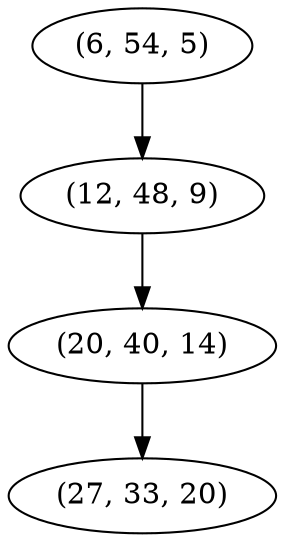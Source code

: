 digraph tree {
    "(6, 54, 5)";
    "(12, 48, 9)";
    "(20, 40, 14)";
    "(27, 33, 20)";
    "(6, 54, 5)" -> "(12, 48, 9)";
    "(12, 48, 9)" -> "(20, 40, 14)";
    "(20, 40, 14)" -> "(27, 33, 20)";
}
